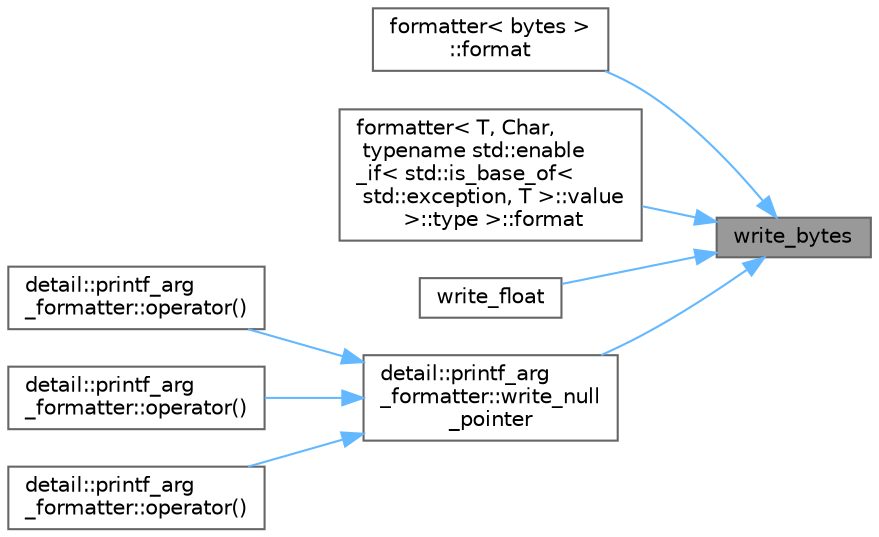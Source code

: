 digraph "write_bytes"
{
 // LATEX_PDF_SIZE
  bgcolor="transparent";
  edge [fontname=Helvetica,fontsize=10,labelfontname=Helvetica,labelfontsize=10];
  node [fontname=Helvetica,fontsize=10,shape=box,height=0.2,width=0.4];
  rankdir="RL";
  Node1 [id="Node000001",label="write_bytes",height=0.2,width=0.4,color="gray40", fillcolor="grey60", style="filled", fontcolor="black",tooltip=" "];
  Node1 -> Node2 [id="edge1_Node000001_Node000002",dir="back",color="steelblue1",style="solid",tooltip=" "];
  Node2 [id="Node000002",label="formatter\< bytes \>\l::format",height=0.2,width=0.4,color="grey40", fillcolor="white", style="filled",URL="$structformatter_3_01bytes_01_4.html#a8d23698faeb46b61b9b0ead6dcc93803",tooltip=" "];
  Node1 -> Node3 [id="edge2_Node000001_Node000003",dir="back",color="steelblue1",style="solid",tooltip=" "];
  Node3 [id="Node000003",label="formatter\< T, Char,\l typename std::enable\l_if\< std::is_base_of\<\l std::exception, T \>::value\l \>::type \>::format",height=0.2,width=0.4,color="grey40", fillcolor="white", style="filled",URL="$structformatter_3_01_t_00_01_char_00_01typename_01std_1_1enable__if_3_01std_1_1is__base__of_3_01b47eaaf99fbf33a17b7cbf4743bf7b8e.html#ae4c0ebd3b7a6ab5c2aa5d00858324855",tooltip=" "];
  Node1 -> Node4 [id="edge3_Node000001_Node000004",dir="back",color="steelblue1",style="solid",tooltip=" "];
  Node4 [id="Node000004",label="write_float",height=0.2,width=0.4,color="grey40", fillcolor="white", style="filled",URL="$namespacedetail.html#a503a3fdae408f07dae7003840f786b53",tooltip=" "];
  Node1 -> Node5 [id="edge4_Node000001_Node000005",dir="back",color="steelblue1",style="solid",tooltip=" "];
  Node5 [id="Node000005",label="detail::printf_arg\l_formatter::write_null\l_pointer",height=0.2,width=0.4,color="grey40", fillcolor="white", style="filled",URL="$classdetail_1_1printf__arg__formatter.html#aad50d1211630d36cd83ac865ea3d748f",tooltip=" "];
  Node5 -> Node6 [id="edge5_Node000005_Node000006",dir="back",color="steelblue1",style="solid",tooltip=" "];
  Node6 [id="Node000006",label="detail::printf_arg\l_formatter::operator()",height=0.2,width=0.4,color="grey40", fillcolor="white", style="filled",URL="$classdetail_1_1printf__arg__formatter.html#af8f30a05b6590bdae3d350d9fc56f456",tooltip=" "];
  Node5 -> Node7 [id="edge6_Node000005_Node000007",dir="back",color="steelblue1",style="solid",tooltip=" "];
  Node7 [id="Node000007",label="detail::printf_arg\l_formatter::operator()",height=0.2,width=0.4,color="grey40", fillcolor="white", style="filled",URL="$classdetail_1_1printf__arg__formatter.html#a62e1bb00df95aa673323924db333a020",tooltip=" "];
  Node5 -> Node8 [id="edge7_Node000005_Node000008",dir="back",color="steelblue1",style="solid",tooltip=" "];
  Node8 [id="Node000008",label="detail::printf_arg\l_formatter::operator()",height=0.2,width=0.4,color="grey40", fillcolor="white", style="filled",URL="$classdetail_1_1printf__arg__formatter.html#a1e1baf22acc21f834ac565dace86ca6d",tooltip=" "];
}
